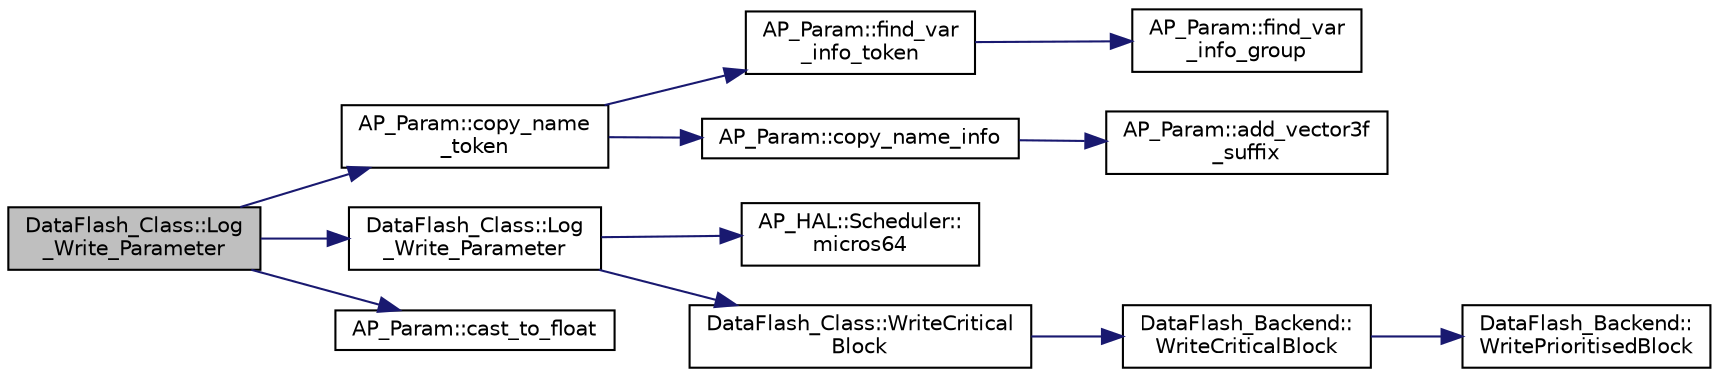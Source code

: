 digraph "DataFlash_Class::Log_Write_Parameter"
{
 // INTERACTIVE_SVG=YES
  edge [fontname="Helvetica",fontsize="10",labelfontname="Helvetica",labelfontsize="10"];
  node [fontname="Helvetica",fontsize="10",shape=record];
  rankdir="LR";
  Node1 [label="DataFlash_Class::Log\l_Write_Parameter",height=0.2,width=0.4,color="black", fillcolor="grey75", style="filled", fontcolor="black"];
  Node1 -> Node2 [color="midnightblue",fontsize="10",style="solid",fontname="Helvetica"];
  Node2 [label="AP_Param::copy_name\l_token",height=0.2,width=0.4,color="black", fillcolor="white", style="filled",URL="$classAP__Param.html#a1ae2225a14191dcd19d1739b62e9cca1"];
  Node2 -> Node3 [color="midnightblue",fontsize="10",style="solid",fontname="Helvetica"];
  Node3 [label="AP_Param::find_var\l_info_token",height=0.2,width=0.4,color="black", fillcolor="white", style="filled",URL="$classAP__Param.html#a1bae8b6b88b834ecd434be9bd171d924"];
  Node3 -> Node4 [color="midnightblue",fontsize="10",style="solid",fontname="Helvetica"];
  Node4 [label="AP_Param::find_var\l_info_group",height=0.2,width=0.4,color="black", fillcolor="white", style="filled",URL="$classAP__Param.html#ac4f13ca0e958e391e915dc68c6e532f1"];
  Node2 -> Node5 [color="midnightblue",fontsize="10",style="solid",fontname="Helvetica"];
  Node5 [label="AP_Param::copy_name_info",height=0.2,width=0.4,color="black", fillcolor="white", style="filled",URL="$classAP__Param.html#ab68409b7070b7dc08b675b07070c434a"];
  Node5 -> Node6 [color="midnightblue",fontsize="10",style="solid",fontname="Helvetica"];
  Node6 [label="AP_Param::add_vector3f\l_suffix",height=0.2,width=0.4,color="black", fillcolor="white", style="filled",URL="$classAP__Param.html#ac04c57cce74e7794939c5b0bbb12fbd5"];
  Node1 -> Node7 [color="midnightblue",fontsize="10",style="solid",fontname="Helvetica"];
  Node7 [label="DataFlash_Class::Log\l_Write_Parameter",height=0.2,width=0.4,color="black", fillcolor="white", style="filled",URL="$classDataFlash__Class.html#a68caa27202b9ac91c16282bcb2d7f090"];
  Node7 -> Node8 [color="midnightblue",fontsize="10",style="solid",fontname="Helvetica"];
  Node8 [label="AP_HAL::Scheduler::\lmicros64",height=0.2,width=0.4,color="black", fillcolor="white", style="filled",URL="$classAP__HAL_1_1Scheduler.html#acfe178fdca7f8d9b22a939b3aac1a84f"];
  Node7 -> Node9 [color="midnightblue",fontsize="10",style="solid",fontname="Helvetica"];
  Node9 [label="DataFlash_Class::WriteCritical\lBlock",height=0.2,width=0.4,color="black", fillcolor="white", style="filled",URL="$classDataFlash__Class.html#a2953e779f3c3587638e1324b1bf9ff33"];
  Node9 -> Node10 [color="midnightblue",fontsize="10",style="solid",fontname="Helvetica"];
  Node10 [label="DataFlash_Backend::\lWriteCriticalBlock",height=0.2,width=0.4,color="black", fillcolor="white", style="filled",URL="$classDataFlash__Backend.html#a5be0a9e566b2b525659756204c3353b7"];
  Node10 -> Node11 [color="midnightblue",fontsize="10",style="solid",fontname="Helvetica"];
  Node11 [label="DataFlash_Backend::\lWritePrioritisedBlock",height=0.2,width=0.4,color="black", fillcolor="white", style="filled",URL="$classDataFlash__Backend.html#a0807326aa0d3df61375bc1c949d2a125"];
  Node1 -> Node12 [color="midnightblue",fontsize="10",style="solid",fontname="Helvetica"];
  Node12 [label="AP_Param::cast_to_float",height=0.2,width=0.4,color="black", fillcolor="white", style="filled",URL="$classAP__Param.html#a26425dbb8c97b3d4cfc786663eeaeb8f",tooltip="cast a variable to a float given its type "];
}

